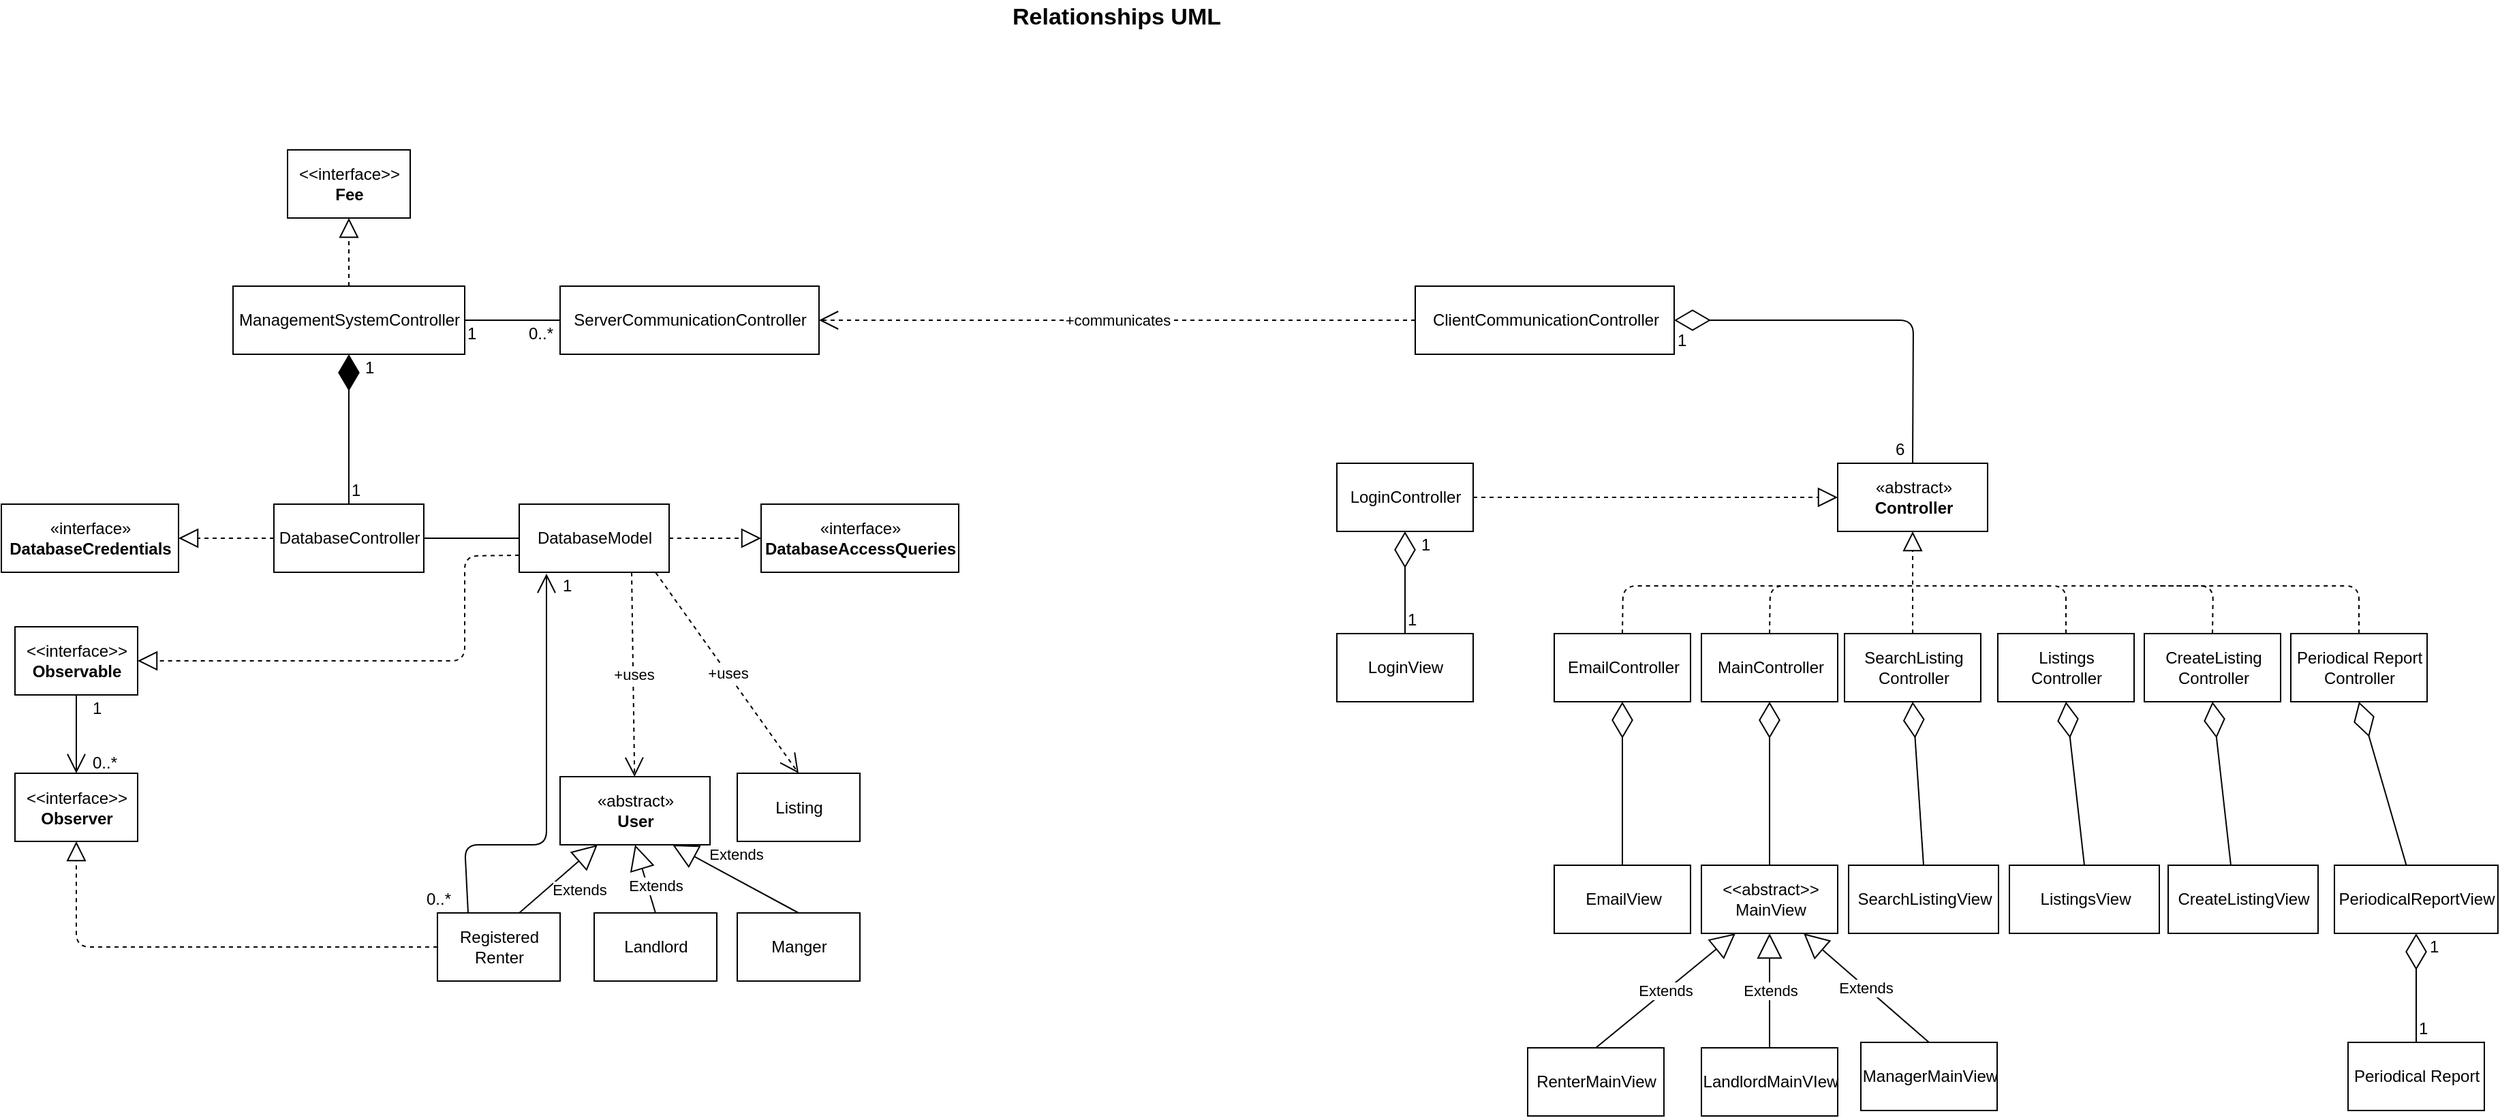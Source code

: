 <mxfile version="12.1.7" type="device" pages="1"><diagram id="gqZoYAKQzaDErdFty2Iq" name="Page-1"><mxGraphModel dx="2032" dy="666" grid="1" gridSize="10" guides="1" tooltips="1" connect="1" arrows="1" fold="1" page="1" pageScale="1" pageWidth="1100" pageHeight="850" math="0" shadow="0"><root><mxCell id="0"/><mxCell id="1" parent="0"/><mxCell id="0hAv5DXlHnvatLa24td2-13" style="edgeStyle=orthogonalEdgeStyle;rounded=0;orthogonalLoop=1;jettySize=auto;html=1;exitX=1;exitY=0.5;exitDx=0;exitDy=0;entryX=0;entryY=0.5;entryDx=0;entryDy=0;endArrow=none;endFill=0;" parent="1" source="0hAv5DXlHnvatLa24td2-1" target="0hAv5DXlHnvatLa24td2-4" edge="1"><mxGeometry relative="1" as="geometry"/></mxCell><mxCell id="0hAv5DXlHnvatLa24td2-1" value="ManagementSystemController" style="html=1;" parent="1" vertex="1"><mxGeometry x="30" y="290" width="170" height="50" as="geometry"/></mxCell><mxCell id="0hAv5DXlHnvatLa24td2-4" value="ServerCommunicationController" style="html=1;" parent="1" vertex="1"><mxGeometry x="270" y="290" width="190" height="50" as="geometry"/></mxCell><mxCell id="0hAv5DXlHnvatLa24td2-18" style="edgeStyle=orthogonalEdgeStyle;rounded=0;orthogonalLoop=1;jettySize=auto;html=1;exitX=1;exitY=0.5;exitDx=0;exitDy=0;entryX=0;entryY=0.5;entryDx=0;entryDy=0;endArrow=none;endFill=0;" parent="1" source="0hAv5DXlHnvatLa24td2-7" target="0hAv5DXlHnvatLa24td2-17" edge="1"><mxGeometry relative="1" as="geometry"/></mxCell><mxCell id="0hAv5DXlHnvatLa24td2-7" value="DatabaseController" style="html=1;" parent="1" vertex="1"><mxGeometry x="60" y="450" width="110" height="50" as="geometry"/></mxCell><mxCell id="0hAv5DXlHnvatLa24td2-9" value="«interface»&lt;br&gt;&lt;b&gt;DatabaseCredentials&lt;/b&gt;" style="html=1;" parent="1" vertex="1"><mxGeometry x="-140" y="450" width="130" height="50" as="geometry"/></mxCell><mxCell id="0hAv5DXlHnvatLa24td2-11" value="" style="endArrow=block;dashed=1;endFill=0;endSize=12;html=1;exitX=0;exitY=0.5;exitDx=0;exitDy=0;entryX=1;entryY=0.5;entryDx=0;entryDy=0;" parent="1" source="0hAv5DXlHnvatLa24td2-7" target="0hAv5DXlHnvatLa24td2-9" edge="1"><mxGeometry width="160" relative="1" as="geometry"><mxPoint x="170" y="115" as="sourcePoint"/><mxPoint x="115" y="80" as="targetPoint"/></mxGeometry></mxCell><mxCell id="0hAv5DXlHnvatLa24td2-14" value="ClientCommunicationController" style="html=1;" parent="1" vertex="1"><mxGeometry x="897.5" y="290" width="190" height="50" as="geometry"/></mxCell><mxCell id="0hAv5DXlHnvatLa24td2-15" value="" style="endArrow=diamondThin;endFill=1;endSize=24;html=1;" parent="1" target="0hAv5DXlHnvatLa24td2-1" edge="1"><mxGeometry width="160" relative="1" as="geometry"><mxPoint x="115" y="450" as="sourcePoint"/><mxPoint x="300" y="410" as="targetPoint"/></mxGeometry></mxCell><mxCell id="0hAv5DXlHnvatLa24td2-16" value="+communicates" style="endArrow=open;endSize=12;dashed=1;html=1;entryX=1;entryY=0.5;entryDx=0;entryDy=0;exitX=0;exitY=0.5;exitDx=0;exitDy=0;" parent="1" source="0hAv5DXlHnvatLa24td2-14" target="0hAv5DXlHnvatLa24td2-4" edge="1"><mxGeometry width="160" relative="1" as="geometry"><mxPoint x="400" y="430" as="sourcePoint"/><mxPoint x="560" y="430" as="targetPoint"/></mxGeometry></mxCell><mxCell id="0hAv5DXlHnvatLa24td2-17" value="DatabaseModel" style="html=1;" parent="1" vertex="1"><mxGeometry x="240" y="450" width="110" height="50" as="geometry"/></mxCell><mxCell id="0hAv5DXlHnvatLa24td2-19" value="«interface»&lt;br&gt;&lt;b&gt;DatabaseAccessQueries&lt;/b&gt;" style="html=1;" parent="1" vertex="1"><mxGeometry x="417.5" y="450" width="145" height="50" as="geometry"/></mxCell><mxCell id="0hAv5DXlHnvatLa24td2-20" value="" style="endArrow=block;dashed=1;endFill=0;endSize=12;html=1;exitX=1;exitY=0.5;exitDx=0;exitDy=0;entryX=0;entryY=0.5;entryDx=0;entryDy=0;" parent="1" source="0hAv5DXlHnvatLa24td2-17" target="0hAv5DXlHnvatLa24td2-19" edge="1"><mxGeometry width="160" relative="1" as="geometry"><mxPoint x="310" y="150" as="sourcePoint"/><mxPoint x="310" y="80" as="targetPoint"/></mxGeometry></mxCell><mxCell id="0hAv5DXlHnvatLa24td2-22" value="LoginController" style="html=1;" parent="1" vertex="1"><mxGeometry x="840" y="420" width="100" height="50" as="geometry"/></mxCell><mxCell id="0hAv5DXlHnvatLa24td2-35" value="LoginView" style="html=1;" parent="1" vertex="1"><mxGeometry x="840" y="545" width="100" height="50" as="geometry"/></mxCell><mxCell id="0hAv5DXlHnvatLa24td2-43" value="&amp;lt;&amp;lt;abstract&amp;gt;&amp;gt;&lt;br&gt;MainView" style="html=1;" parent="1" vertex="1"><mxGeometry x="1107.5" y="715" width="100" height="50" as="geometry"/></mxCell><mxCell id="0hAv5DXlHnvatLa24td2-44" value="SearchListingView" style="html=1;" parent="1" vertex="1"><mxGeometry x="1215.5" y="715" width="110" height="50" as="geometry"/></mxCell><mxCell id="0hAv5DXlHnvatLa24td2-46" value="" style="endArrow=diamondThin;endFill=0;endSize=24;html=1;entryX=0.5;entryY=1;entryDx=0;entryDy=0;exitX=0.5;exitY=0;exitDx=0;exitDy=0;" parent="1" source="0hAv5DXlHnvatLa24td2-35" target="0hAv5DXlHnvatLa24td2-22" edge="1"><mxGeometry width="160" relative="1" as="geometry"><mxPoint x="1052.5" y="555" as="sourcePoint"/><mxPoint x="1125" y="485" as="targetPoint"/></mxGeometry></mxCell><mxCell id="0hAv5DXlHnvatLa24td2-51" value="ListingsView" style="html=1;" parent="1" vertex="1"><mxGeometry x="1333.5" y="715" width="110" height="50" as="geometry"/></mxCell><mxCell id="0hAv5DXlHnvatLa24td2-53" value="EmailView" style="html=1;" parent="1" vertex="1"><mxGeometry x="999.5" y="715" width="100" height="50" as="geometry"/></mxCell><mxCell id="0hAv5DXlHnvatLa24td2-56" value="CreateListingView" style="html=1;" parent="1" vertex="1"><mxGeometry x="1450" y="715" width="110" height="50" as="geometry"/></mxCell><mxCell id="0hAv5DXlHnvatLa24td2-58" value="Listing" style="html=1;" parent="1" vertex="1"><mxGeometry x="400" y="647.5" width="90" height="50" as="geometry"/></mxCell><mxCell id="0hAv5DXlHnvatLa24td2-65" value="«abstract»&lt;br&gt;&lt;b&gt;User&lt;/b&gt;" style="html=1;" parent="1" vertex="1"><mxGeometry x="270" y="650" width="110" height="50" as="geometry"/></mxCell><mxCell id="0hAv5DXlHnvatLa24td2-68" value="Landlord" style="html=1;" parent="1" vertex="1"><mxGeometry x="295" y="750" width="90" height="50" as="geometry"/></mxCell><mxCell id="0hAv5DXlHnvatLa24td2-70" value="Manger" style="html=1;" parent="1" vertex="1"><mxGeometry x="400" y="750" width="90" height="50" as="geometry"/></mxCell><mxCell id="0hAv5DXlHnvatLa24td2-72" value="Registered&lt;br&gt;Renter" style="html=1;" parent="1" vertex="1"><mxGeometry x="180" y="750" width="90" height="50" as="geometry"/></mxCell><mxCell id="0hAv5DXlHnvatLa24td2-74" value="PeriodicalReportView" style="html=1;" parent="1" vertex="1"><mxGeometry x="1572" y="715" width="120" height="50" as="geometry"/></mxCell><mxCell id="0hAv5DXlHnvatLa24td2-76" value="RenterMainView" style="html=1;" parent="1" vertex="1"><mxGeometry x="980" y="849" width="100" height="50" as="geometry"/></mxCell><mxCell id="0hAv5DXlHnvatLa24td2-77" value="Extends" style="endArrow=block;endSize=16;endFill=0;html=1;entryX=0.25;entryY=1;entryDx=0;entryDy=0;exitX=0.5;exitY=0;exitDx=0;exitDy=0;" parent="1" source="0hAv5DXlHnvatLa24td2-76" target="0hAv5DXlHnvatLa24td2-43" edge="1"><mxGeometry width="160" relative="1" as="geometry"><mxPoint x="994.5" y="580" as="sourcePoint"/><mxPoint x="1112" y="525" as="targetPoint"/></mxGeometry></mxCell><mxCell id="0hAv5DXlHnvatLa24td2-78" value="LandlordMainVIew" style="html=1;" parent="1" vertex="1"><mxGeometry x="1107.5" y="849" width="100" height="50" as="geometry"/></mxCell><mxCell id="0hAv5DXlHnvatLa24td2-79" value="Extends" style="endArrow=block;endSize=16;endFill=0;html=1;entryX=0.5;entryY=1;entryDx=0;entryDy=0;exitX=0.5;exitY=0;exitDx=0;exitDy=0;" parent="1" source="0hAv5DXlHnvatLa24td2-78" target="0hAv5DXlHnvatLa24td2-43" edge="1"><mxGeometry width="160" relative="1" as="geometry"><mxPoint x="1017" y="970.0" as="sourcePoint"/><mxPoint x="1094.5" y="895.0" as="targetPoint"/></mxGeometry></mxCell><mxCell id="0hAv5DXlHnvatLa24td2-80" value="ManagerMainView" style="html=1;" parent="1" vertex="1"><mxGeometry x="1224.5" y="845" width="100" height="50" as="geometry"/></mxCell><mxCell id="0hAv5DXlHnvatLa24td2-81" value="Extends" style="endArrow=block;endSize=16;endFill=0;html=1;entryX=0.75;entryY=1;entryDx=0;entryDy=0;exitX=0.5;exitY=0;exitDx=0;exitDy=0;" parent="1" source="0hAv5DXlHnvatLa24td2-80" target="0hAv5DXlHnvatLa24td2-43" edge="1"><mxGeometry width="160" relative="1" as="geometry"><mxPoint x="1119.5" y="970.0" as="sourcePoint"/><mxPoint x="1119.5" y="895.0" as="targetPoint"/></mxGeometry></mxCell><mxCell id="0hAv5DXlHnvatLa24td2-95" value="«abstract»&lt;br&gt;&lt;b&gt;Controller&lt;/b&gt;" style="html=1;" parent="1" vertex="1"><mxGeometry x="1207.5" y="420" width="110" height="50" as="geometry"/></mxCell><mxCell id="0hAv5DXlHnvatLa24td2-96" value="" style="endArrow=diamondThin;endFill=0;endSize=24;html=1;entryX=1;entryY=0.5;entryDx=0;entryDy=0;exitX=0.5;exitY=0;exitDx=0;exitDy=0;" parent="1" source="0hAv5DXlHnvatLa24td2-95" target="0hAv5DXlHnvatLa24td2-14" edge="1"><mxGeometry width="160" relative="1" as="geometry"><mxPoint x="1160" y="410" as="sourcePoint"/><mxPoint x="955" y="350" as="targetPoint"/><Array as="points"><mxPoint x="1263" y="315"/></Array></mxGeometry></mxCell><mxCell id="0hAv5DXlHnvatLa24td2-97" value="" style="endArrow=block;dashed=1;endFill=0;endSize=12;html=1;entryX=0;entryY=0.5;entryDx=0;entryDy=0;exitX=1;exitY=0.5;exitDx=0;exitDy=0;" parent="1" source="0hAv5DXlHnvatLa24td2-22" target="0hAv5DXlHnvatLa24td2-95" edge="1"><mxGeometry width="160" relative="1" as="geometry"><mxPoint x="1000" y="622.5" as="sourcePoint"/><mxPoint x="1175" y="495.0" as="targetPoint"/></mxGeometry></mxCell><mxCell id="0hAv5DXlHnvatLa24td2-98" value="EmailController" style="html=1;" parent="1" vertex="1"><mxGeometry x="999.5" y="545" width="100" height="50" as="geometry"/></mxCell><mxCell id="0hAv5DXlHnvatLa24td2-99" value="MainController" style="html=1;" parent="1" vertex="1"><mxGeometry x="1107.5" y="545" width="100" height="50" as="geometry"/></mxCell><mxCell id="0hAv5DXlHnvatLa24td2-100" value="SearchListing&lt;br&gt;Controller" style="html=1;" parent="1" vertex="1"><mxGeometry x="1212.5" y="545" width="100" height="50" as="geometry"/></mxCell><mxCell id="0hAv5DXlHnvatLa24td2-101" value="Listings&lt;br&gt;Controller" style="html=1;" parent="1" vertex="1"><mxGeometry x="1325" y="545" width="100" height="50" as="geometry"/></mxCell><mxCell id="0hAv5DXlHnvatLa24td2-102" value="CreateListing&lt;br&gt;Controller" style="html=1;" parent="1" vertex="1"><mxGeometry x="1432.5" y="545" width="100" height="50" as="geometry"/></mxCell><mxCell id="0hAv5DXlHnvatLa24td2-104" value="" style="endArrow=none;dashed=1;endFill=0;endSize=12;html=1;exitX=0.5;exitY=0;exitDx=0;exitDy=0;" parent="1" source="0hAv5DXlHnvatLa24td2-98" edge="1"><mxGeometry width="160" relative="1" as="geometry"><mxPoint x="950" y="455.0" as="sourcePoint"/><mxPoint x="1263" y="510" as="targetPoint"/><Array as="points"><mxPoint x="1050" y="510"/></Array></mxGeometry></mxCell><mxCell id="0hAv5DXlHnvatLa24td2-105" value="" style="endArrow=none;dashed=1;endFill=0;endSize=12;html=1;exitX=0.5;exitY=0;exitDx=0;exitDy=0;" parent="1" source="0hAv5DXlHnvatLa24td2-99" edge="1"><mxGeometry width="160" relative="1" as="geometry"><mxPoint x="1059.5" y="555.0" as="sourcePoint"/><mxPoint x="1260" y="510" as="targetPoint"/><Array as="points"><mxPoint x="1158" y="510"/></Array></mxGeometry></mxCell><mxCell id="0hAv5DXlHnvatLa24td2-106" value="" style="endArrow=block;dashed=1;endFill=0;endSize=12;html=1;exitX=0.5;exitY=0;exitDx=0;exitDy=0;entryX=0.5;entryY=1;entryDx=0;entryDy=0;" parent="1" source="0hAv5DXlHnvatLa24td2-100" target="0hAv5DXlHnvatLa24td2-95" edge="1"><mxGeometry width="160" relative="1" as="geometry"><mxPoint x="1170" y="555.0" as="sourcePoint"/><mxPoint x="1228" y="478" as="targetPoint"/></mxGeometry></mxCell><mxCell id="0hAv5DXlHnvatLa24td2-115" value="&amp;lt;&amp;lt;interface&amp;gt;&amp;gt;&lt;br&gt;&lt;b&gt;Observer&lt;/b&gt;" style="html=1;" parent="1" vertex="1"><mxGeometry x="-130" y="647.5" width="90" height="50" as="geometry"/></mxCell><mxCell id="0hAv5DXlHnvatLa24td2-120" value="+uses" style="endArrow=open;endSize=12;dashed=1;html=1;exitX=0.75;exitY=1;exitDx=0;exitDy=0;" parent="1" source="0hAv5DXlHnvatLa24td2-17" target="0hAv5DXlHnvatLa24td2-65" edge="1"><mxGeometry width="160" relative="1" as="geometry"><mxPoint x="320" y="595" as="sourcePoint"/><mxPoint x="570" y="670" as="targetPoint"/></mxGeometry></mxCell><mxCell id="0hAv5DXlHnvatLa24td2-121" value="+uses" style="endArrow=open;endSize=12;dashed=1;html=1;exitX=0.911;exitY=1.006;exitDx=0;exitDy=0;entryX=0.5;entryY=0;entryDx=0;entryDy=0;exitPerimeter=0;" parent="1" source="0hAv5DXlHnvatLa24td2-17" target="0hAv5DXlHnvatLa24td2-58" edge="1"><mxGeometry width="160" relative="1" as="geometry"><mxPoint x="445" y="595" as="sourcePoint"/><mxPoint x="384.219" y="660" as="targetPoint"/></mxGeometry></mxCell><mxCell id="0hAv5DXlHnvatLa24td2-123" value="1" style="text;html=1;resizable=0;points=[];autosize=1;align=left;verticalAlign=top;spacingTop=-4;" parent="1" vertex="1"><mxGeometry x="-75" y="590" width="20" height="20" as="geometry"/></mxCell><mxCell id="0hAv5DXlHnvatLa24td2-124" value="0..*" style="text;html=1;resizable=0;points=[];autosize=1;align=left;verticalAlign=top;spacingTop=-4;" parent="1" vertex="1"><mxGeometry x="-75" y="630" width="30" height="20" as="geometry"/></mxCell><mxCell id="0hAv5DXlHnvatLa24td2-125" value="" style="endArrow=block;dashed=1;endFill=0;endSize=12;html=1;entryX=0.5;entryY=1;entryDx=0;entryDy=0;exitX=0;exitY=0.5;exitDx=0;exitDy=0;" parent="1" source="0hAv5DXlHnvatLa24td2-72" target="0hAv5DXlHnvatLa24td2-115" edge="1"><mxGeometry width="160" relative="1" as="geometry"><mxPoint x="-150" y="820" as="sourcePoint"/><mxPoint x="10" y="820" as="targetPoint"/><Array as="points"><mxPoint x="-85" y="775"/></Array></mxGeometry></mxCell><mxCell id="0hAv5DXlHnvatLa24td2-126" value="&amp;lt;&amp;lt;interface&amp;gt;&amp;gt;&lt;br&gt;&lt;b&gt;Observable&lt;/b&gt;" style="html=1;" parent="1" vertex="1"><mxGeometry x="-130" y="540" width="90" height="50" as="geometry"/></mxCell><mxCell id="0hAv5DXlHnvatLa24td2-127" value="" style="endArrow=open;endFill=1;endSize=12;html=1;exitX=0.5;exitY=1;exitDx=0;exitDy=0;" parent="1" source="0hAv5DXlHnvatLa24td2-126" target="0hAv5DXlHnvatLa24td2-115" edge="1"><mxGeometry width="160" relative="1" as="geometry"><mxPoint x="-220" y="770" as="sourcePoint"/><mxPoint x="-10" y="660" as="targetPoint"/></mxGeometry></mxCell><mxCell id="0hAv5DXlHnvatLa24td2-128" value="" style="endArrow=block;dashed=1;endFill=0;endSize=12;html=1;entryX=1;entryY=0.5;entryDx=0;entryDy=0;exitX=0;exitY=0.75;exitDx=0;exitDy=0;" parent="1" source="0hAv5DXlHnvatLa24td2-17" target="0hAv5DXlHnvatLa24td2-126" edge="1"><mxGeometry width="160" relative="1" as="geometry"><mxPoint x="230" y="895" as="sourcePoint"/><mxPoint x="-75" y="707.5" as="targetPoint"/><Array as="points"><mxPoint x="200" y="488"/><mxPoint x="200" y="565"/><mxPoint x="60" y="565"/></Array></mxGeometry></mxCell><mxCell id="0hAv5DXlHnvatLa24td2-129" value="" style="endArrow=open;endFill=1;endSize=12;html=1;exitX=0.25;exitY=0;exitDx=0;exitDy=0;" parent="1" source="0hAv5DXlHnvatLa24td2-72" edge="1"><mxGeometry width="160" relative="1" as="geometry"><mxPoint x="-75" y="600" as="sourcePoint"/><mxPoint x="260" y="501" as="targetPoint"/><Array as="points"><mxPoint x="200" y="700"/><mxPoint x="260" y="700"/></Array></mxGeometry></mxCell><mxCell id="0hAv5DXlHnvatLa24td2-130" value="0..*" style="text;html=1;resizable=0;points=[];autosize=1;align=left;verticalAlign=top;spacingTop=-4;" parent="1" vertex="1"><mxGeometry x="170" y="730" width="30" height="20" as="geometry"/></mxCell><mxCell id="0hAv5DXlHnvatLa24td2-131" value="1" style="text;html=1;resizable=0;points=[];autosize=1;align=left;verticalAlign=top;spacingTop=-4;" parent="1" vertex="1"><mxGeometry x="270" y="500" width="20" height="20" as="geometry"/></mxCell><mxCell id="0hAv5DXlHnvatLa24td2-136" value="1" style="text;html=1;resizable=0;points=[];autosize=1;align=left;verticalAlign=top;spacingTop=-4;" parent="1" vertex="1"><mxGeometry x="125" y="340" width="20" height="20" as="geometry"/></mxCell><mxCell id="0hAv5DXlHnvatLa24td2-137" value="1" style="text;html=1;resizable=0;points=[];autosize=1;align=left;verticalAlign=top;spacingTop=-4;" parent="1" vertex="1"><mxGeometry x="115" y="430" width="20" height="20" as="geometry"/></mxCell><mxCell id="0hAv5DXlHnvatLa24td2-138" value="1" style="text;html=1;resizable=0;points=[];autosize=1;align=left;verticalAlign=top;spacingTop=-4;" parent="1" vertex="1"><mxGeometry x="200" y="315" width="20" height="20" as="geometry"/></mxCell><mxCell id="0hAv5DXlHnvatLa24td2-139" value="0..*" style="text;html=1;resizable=0;points=[];autosize=1;align=left;verticalAlign=top;spacingTop=-4;" parent="1" vertex="1"><mxGeometry x="245" y="315" width="30" height="20" as="geometry"/></mxCell><mxCell id="0hAv5DXlHnvatLa24td2-140" value="1" style="text;html=1;resizable=0;points=[];autosize=1;align=left;verticalAlign=top;spacingTop=-4;" parent="1" vertex="1"><mxGeometry x="1087.5" y="320" width="20" height="20" as="geometry"/></mxCell><mxCell id="0hAv5DXlHnvatLa24td2-141" value="6" style="text;html=1;resizable=0;points=[];autosize=1;align=left;verticalAlign=top;spacingTop=-4;" parent="1" vertex="1"><mxGeometry x="1247.5" y="400" width="20" height="20" as="geometry"/></mxCell><mxCell id="0hAv5DXlHnvatLa24td2-143" value="1" style="text;html=1;resizable=0;points=[];autosize=1;align=left;verticalAlign=top;spacingTop=-4;" parent="1" vertex="1"><mxGeometry x="900" y="470" width="20" height="20" as="geometry"/></mxCell><mxCell id="0hAv5DXlHnvatLa24td2-144" value="1" style="text;html=1;resizable=0;points=[];autosize=1;align=left;verticalAlign=top;spacingTop=-4;" parent="1" vertex="1"><mxGeometry x="890" y="525" width="20" height="20" as="geometry"/></mxCell><mxCell id="0hAv5DXlHnvatLa24td2-155" value="" style="endArrow=diamondThin;endFill=0;endSize=24;html=1;entryX=0.5;entryY=1;entryDx=0;entryDy=0;exitX=0.5;exitY=0;exitDx=0;exitDy=0;" parent="1" source="0hAv5DXlHnvatLa24td2-156" target="0hAv5DXlHnvatLa24td2-74" edge="1"><mxGeometry width="160" relative="1" as="geometry"><mxPoint x="1607" y="940" as="sourcePoint"/><mxPoint x="1444" y="882.5" as="targetPoint"/></mxGeometry></mxCell><mxCell id="0hAv5DXlHnvatLa24td2-156" value="Periodical Report" style="html=1;" parent="1" vertex="1"><mxGeometry x="1582" y="845" width="100" height="50" as="geometry"/></mxCell><mxCell id="0hAv5DXlHnvatLa24td2-162" value="Extends" style="endArrow=block;endSize=16;endFill=0;html=1;entryX=0.25;entryY=1;entryDx=0;entryDy=0;" parent="1" target="0hAv5DXlHnvatLa24td2-65" edge="1"><mxGeometry x="0.16" y="-16" width="160" relative="1" as="geometry"><mxPoint x="240" y="750" as="sourcePoint"/><mxPoint x="211" y="784.0" as="targetPoint"/><mxPoint as="offset"/></mxGeometry></mxCell><mxCell id="0hAv5DXlHnvatLa24td2-163" value="Extends" style="endArrow=block;endSize=16;endFill=0;html=1;entryX=0.5;entryY=1;entryDx=0;entryDy=0;exitX=0.5;exitY=0;exitDx=0;exitDy=0;" parent="1" source="0hAv5DXlHnvatLa24td2-68" target="0hAv5DXlHnvatLa24td2-65" edge="1"><mxGeometry x="-0.266" y="-6" width="160" relative="1" as="geometry"><mxPoint x="250" y="760" as="sourcePoint"/><mxPoint x="307.5" y="710" as="targetPoint"/><mxPoint as="offset"/></mxGeometry></mxCell><mxCell id="0hAv5DXlHnvatLa24td2-164" value="Extends" style="endArrow=block;endSize=16;endFill=0;html=1;entryX=0.75;entryY=1;entryDx=0;entryDy=0;exitX=0.5;exitY=0;exitDx=0;exitDy=0;" parent="1" source="0hAv5DXlHnvatLa24td2-70" target="0hAv5DXlHnvatLa24td2-65" edge="1"><mxGeometry x="0.16" y="-16" width="160" relative="1" as="geometry"><mxPoint x="350" y="760" as="sourcePoint"/><mxPoint x="335" y="710" as="targetPoint"/><mxPoint as="offset"/></mxGeometry></mxCell><mxCell id="0hAv5DXlHnvatLa24td2-165" value="Periodical Report&lt;br&gt;Controller" style="html=1;" parent="1" vertex="1"><mxGeometry x="1540" y="545" width="100" height="50" as="geometry"/></mxCell><mxCell id="0hAv5DXlHnvatLa24td2-169" value="" style="endArrow=none;dashed=1;endFill=0;endSize=12;html=1;exitX=0.5;exitY=0;exitDx=0;exitDy=0;" parent="1" source="0hAv5DXlHnvatLa24td2-101" edge="1"><mxGeometry width="160" relative="1" as="geometry"><mxPoint x="1167.5" y="555" as="sourcePoint"/><mxPoint x="1260" y="510" as="targetPoint"/><Array as="points"><mxPoint x="1375" y="510"/></Array></mxGeometry></mxCell><mxCell id="0hAv5DXlHnvatLa24td2-170" value="" style="endArrow=none;dashed=1;endFill=0;endSize=12;html=1;exitX=0.5;exitY=0;exitDx=0;exitDy=0;" parent="1" source="0hAv5DXlHnvatLa24td2-102" edge="1"><mxGeometry width="160" relative="1" as="geometry"><mxPoint x="1450" y="545" as="sourcePoint"/><mxPoint x="1370" y="510" as="targetPoint"/><Array as="points"><mxPoint x="1483" y="510"/></Array></mxGeometry></mxCell><mxCell id="0hAv5DXlHnvatLa24td2-171" value="" style="endArrow=none;dashed=1;endFill=0;endSize=12;html=1;exitX=0.5;exitY=0;exitDx=0;exitDy=0;" parent="1" source="0hAv5DXlHnvatLa24td2-165" edge="1"><mxGeometry width="160" relative="1" as="geometry"><mxPoint x="1549.5" y="545" as="sourcePoint"/><mxPoint x="1437" y="510" as="targetPoint"/><Array as="points"><mxPoint x="1590" y="510"/></Array></mxGeometry></mxCell><mxCell id="0hAv5DXlHnvatLa24td2-177" value="" style="endArrow=diamondThin;endFill=0;endSize=24;html=1;entryX=0.5;entryY=1;entryDx=0;entryDy=0;exitX=0.5;exitY=0;exitDx=0;exitDy=0;" parent="1" source="0hAv5DXlHnvatLa24td2-53" target="0hAv5DXlHnvatLa24td2-98" edge="1"><mxGeometry width="160" relative="1" as="geometry"><mxPoint x="1000" y="690" as="sourcePoint"/><mxPoint x="1160" y="690" as="targetPoint"/></mxGeometry></mxCell><mxCell id="0hAv5DXlHnvatLa24td2-178" value="" style="endArrow=diamondThin;endFill=0;endSize=24;html=1;entryX=0.5;entryY=1;entryDx=0;entryDy=0;exitX=0.5;exitY=0;exitDx=0;exitDy=0;" parent="1" source="0hAv5DXlHnvatLa24td2-43" target="0hAv5DXlHnvatLa24td2-99" edge="1"><mxGeometry width="160" relative="1" as="geometry"><mxPoint x="1059.5" y="725.0" as="sourcePoint"/><mxPoint x="1059.5" y="605.0" as="targetPoint"/></mxGeometry></mxCell><mxCell id="0hAv5DXlHnvatLa24td2-180" value="" style="endArrow=diamondThin;endFill=0;endSize=24;html=1;exitX=0.5;exitY=0;exitDx=0;exitDy=0;entryX=0.5;entryY=1;entryDx=0;entryDy=0;" parent="1" source="0hAv5DXlHnvatLa24td2-44" target="0hAv5DXlHnvatLa24td2-100" edge="1"><mxGeometry width="160" relative="1" as="geometry"><mxPoint x="1260" y="720" as="sourcePoint"/><mxPoint x="1340" y="640" as="targetPoint"/></mxGeometry></mxCell><mxCell id="0hAv5DXlHnvatLa24td2-184" value="" style="endArrow=diamondThin;endFill=0;endSize=24;html=1;exitX=0.5;exitY=0;exitDx=0;exitDy=0;entryX=0.5;entryY=1;entryDx=0;entryDy=0;" parent="1" source="0hAv5DXlHnvatLa24td2-51" target="0hAv5DXlHnvatLa24td2-101" edge="1"><mxGeometry width="160" relative="1" as="geometry"><mxPoint x="1280.5" y="725.0" as="sourcePoint"/><mxPoint x="1272.5" y="605.0" as="targetPoint"/></mxGeometry></mxCell><mxCell id="0hAv5DXlHnvatLa24td2-185" value="" style="endArrow=diamondThin;endFill=0;endSize=24;html=1;exitX=0.5;exitY=0;exitDx=0;exitDy=0;entryX=0.5;entryY=1;entryDx=0;entryDy=0;" parent="1" edge="1"><mxGeometry width="160" relative="1" as="geometry"><mxPoint x="1496" y="715.0" as="sourcePoint"/><mxPoint x="1482.5" y="595.0" as="targetPoint"/></mxGeometry></mxCell><mxCell id="0hAv5DXlHnvatLa24td2-186" value="" style="endArrow=diamondThin;endFill=0;endSize=24;html=1;entryX=0.5;entryY=1;entryDx=0;entryDy=0;" parent="1" source="0hAv5DXlHnvatLa24td2-74" edge="1"><mxGeometry width="160" relative="1" as="geometry"><mxPoint x="1603.5" y="715.0" as="sourcePoint"/><mxPoint x="1590" y="595.0" as="targetPoint"/></mxGeometry></mxCell><mxCell id="0hAv5DXlHnvatLa24td2-187" value="1" style="text;html=1;resizable=0;points=[];autosize=1;align=left;verticalAlign=top;spacingTop=-4;" parent="1" vertex="1"><mxGeometry x="1639.5" y="765" width="20" height="20" as="geometry"/></mxCell><mxCell id="0hAv5DXlHnvatLa24td2-188" value="1" style="text;html=1;resizable=0;points=[];autosize=1;align=left;verticalAlign=top;spacingTop=-4;" parent="1" vertex="1"><mxGeometry x="1632" y="825" width="20" height="20" as="geometry"/></mxCell><mxCell id="0hAv5DXlHnvatLa24td2-191" value="&amp;lt;&amp;lt;interface&amp;gt;&amp;gt;&lt;br&gt;&lt;b&gt;Fee&lt;/b&gt;" style="html=1;" parent="1" vertex="1"><mxGeometry x="70" y="190" width="90" height="50" as="geometry"/></mxCell><mxCell id="0hAv5DXlHnvatLa24td2-193" value="" style="endArrow=block;dashed=1;endFill=0;endSize=12;html=1;entryX=0.5;entryY=1;entryDx=0;entryDy=0;" parent="1" source="0hAv5DXlHnvatLa24td2-1" target="0hAv5DXlHnvatLa24td2-191" edge="1"><mxGeometry width="160" relative="1" as="geometry"><mxPoint x="360" y="485.0" as="sourcePoint"/><mxPoint x="427.5" y="485.0" as="targetPoint"/></mxGeometry></mxCell><mxCell id="aUJffI2ZxGaZYK-KR1_F-1" value="&lt;font style=&quot;font-size: 17px&quot;&gt;&lt;b&gt;Relationships UML&lt;/b&gt;&lt;/font&gt;" style="text;html=1;resizable=0;points=[];autosize=1;align=left;verticalAlign=top;spacingTop=-4;" vertex="1" parent="1"><mxGeometry x="600" y="80" width="170" height="20" as="geometry"/></mxCell></root></mxGraphModel></diagram></mxfile>